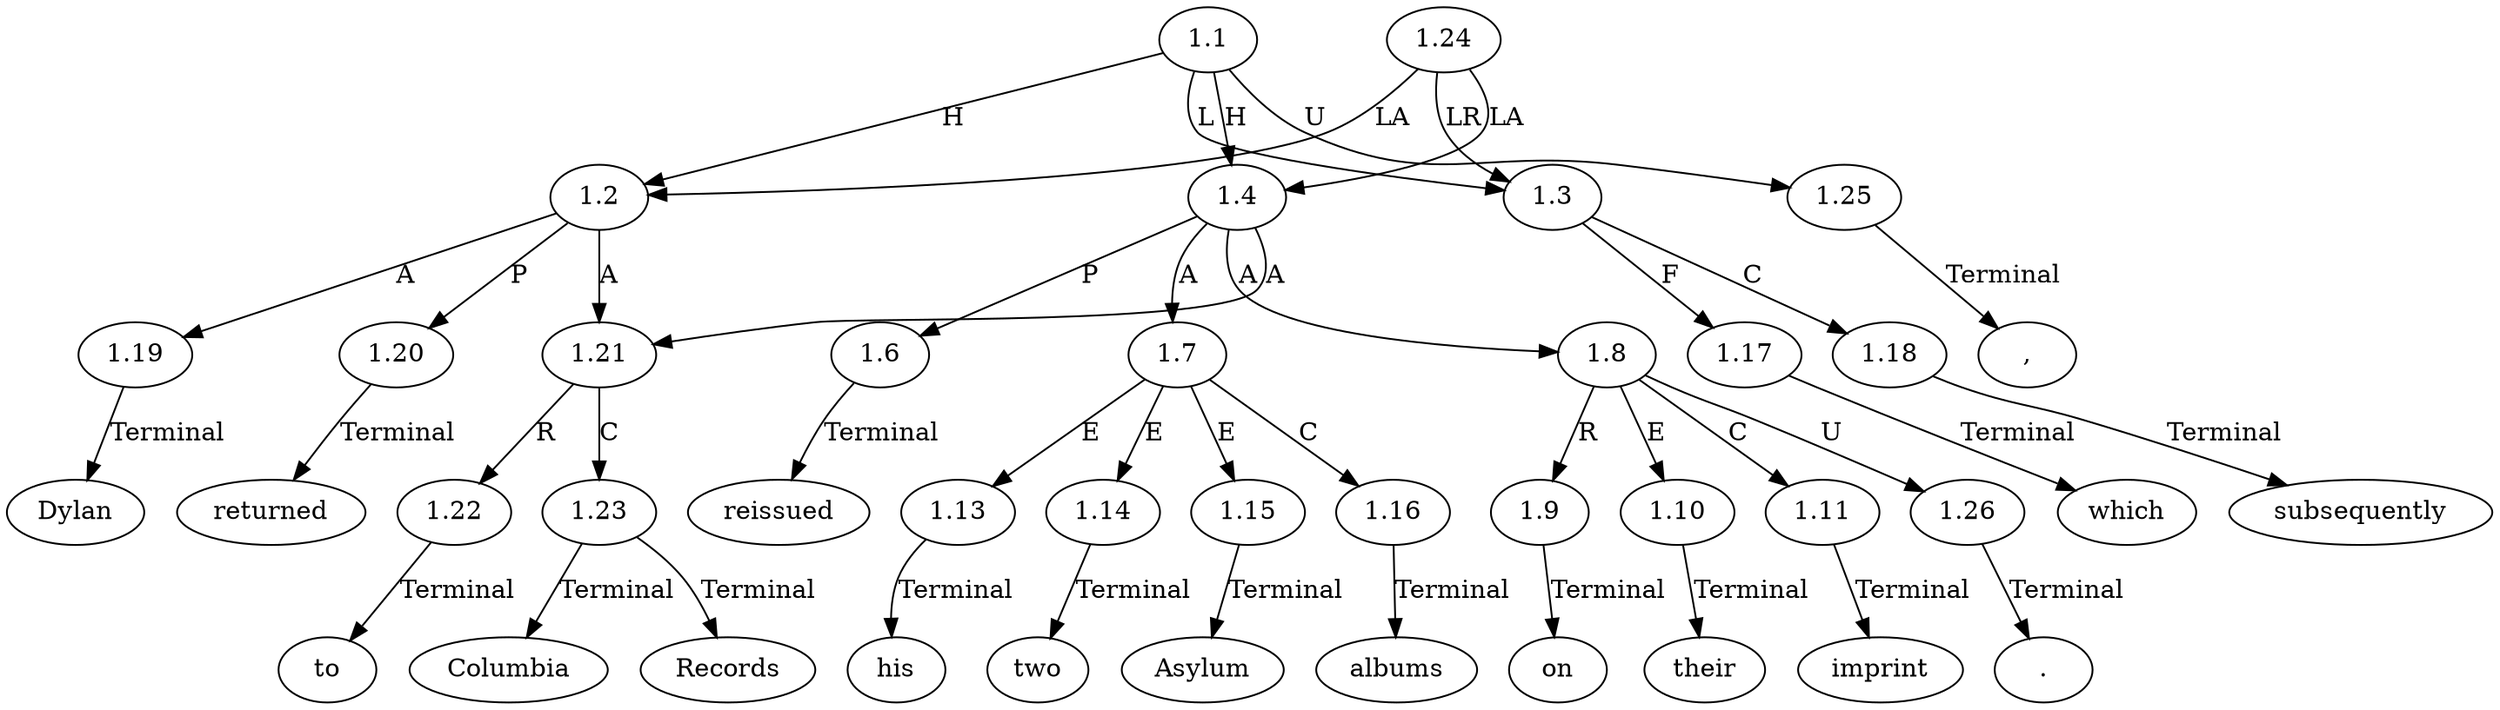 // Graph
digraph {
	0.1 [label=Dylan ordering=out]
	0.10 [label=his ordering=out]
	0.11 [label=two ordering=out]
	0.12 [label=Asylum ordering=out]
	0.13 [label=albums ordering=out]
	0.14 [label=on ordering=out]
	0.15 [label=their ordering=out]
	0.16 [label=imprint ordering=out]
	0.17 [label="." ordering=out]
	0.2 [label=returned ordering=out]
	0.3 [label=to ordering=out]
	0.4 [label=Columbia ordering=out]
	0.5 [label=Records ordering=out]
	0.6 [label="," ordering=out]
	0.7 [label=which ordering=out]
	0.8 [label=subsequently ordering=out]
	0.9 [label=reissued ordering=out]
	1.1 [label=1.1 ordering=out]
	1.2 [label=1.2 ordering=out]
	1.3 [label=1.3 ordering=out]
	1.4 [label=1.4 ordering=out]
	1.6 [label=1.6 ordering=out]
	1.7 [label=1.7 ordering=out]
	1.8 [label=1.8 ordering=out]
	1.9 [label=1.9 ordering=out]
	1.10 [label=1.10 ordering=out]
	1.11 [label=1.11 ordering=out]
	1.13 [label=1.13 ordering=out]
	1.14 [label=1.14 ordering=out]
	1.15 [label=1.15 ordering=out]
	1.16 [label=1.16 ordering=out]
	1.17 [label=1.17 ordering=out]
	1.18 [label=1.18 ordering=out]
	1.19 [label=1.19 ordering=out]
	1.20 [label=1.20 ordering=out]
	1.21 [label=1.21 ordering=out]
	1.22 [label=1.22 ordering=out]
	1.23 [label=1.23 ordering=out]
	1.24 [label=1.24 ordering=out]
	1.25 [label=1.25 ordering=out]
	1.26 [label=1.26 ordering=out]
	1.1 -> 1.2 [label=H ordering=out]
	1.1 -> 1.3 [label=L ordering=out]
	1.1 -> 1.4 [label=H ordering=out]
	1.1 -> 1.25 [label=U ordering=out]
	1.2 -> 1.19 [label=A ordering=out]
	1.2 -> 1.20 [label=P ordering=out]
	1.2 -> 1.21 [label=A ordering=out]
	1.3 -> 1.17 [label=F ordering=out]
	1.3 -> 1.18 [label=C ordering=out]
	1.4 -> 1.6 [label=P ordering=out]
	1.4 -> 1.7 [label=A ordering=out]
	1.4 -> 1.8 [label=A ordering=out]
	1.4 -> 1.21 [label=A ordering=out]
	1.6 -> 0.9 [label=Terminal ordering=out]
	1.7 -> 1.13 [label=E ordering=out]
	1.7 -> 1.14 [label=E ordering=out]
	1.7 -> 1.15 [label=E ordering=out]
	1.7 -> 1.16 [label=C ordering=out]
	1.8 -> 1.9 [label=R ordering=out]
	1.8 -> 1.10 [label=E ordering=out]
	1.8 -> 1.11 [label=C ordering=out]
	1.8 -> 1.26 [label=U ordering=out]
	1.9 -> 0.14 [label=Terminal ordering=out]
	1.10 -> 0.15 [label=Terminal ordering=out]
	1.11 -> 0.16 [label=Terminal ordering=out]
	1.13 -> 0.10 [label=Terminal ordering=out]
	1.14 -> 0.11 [label=Terminal ordering=out]
	1.15 -> 0.12 [label=Terminal ordering=out]
	1.16 -> 0.13 [label=Terminal ordering=out]
	1.17 -> 0.7 [label=Terminal ordering=out]
	1.18 -> 0.8 [label=Terminal ordering=out]
	1.19 -> 0.1 [label=Terminal ordering=out]
	1.20 -> 0.2 [label=Terminal ordering=out]
	1.21 -> 1.22 [label=R ordering=out]
	1.21 -> 1.23 [label=C ordering=out]
	1.22 -> 0.3 [label=Terminal ordering=out]
	1.23 -> 0.4 [label=Terminal ordering=out]
	1.23 -> 0.5 [label=Terminal ordering=out]
	1.24 -> 1.2 [label=LA ordering=out]
	1.24 -> 1.3 [label=LR ordering=out]
	1.24 -> 1.4 [label=LA ordering=out]
	1.25 -> 0.6 [label=Terminal ordering=out]
	1.26 -> 0.17 [label=Terminal ordering=out]
}
